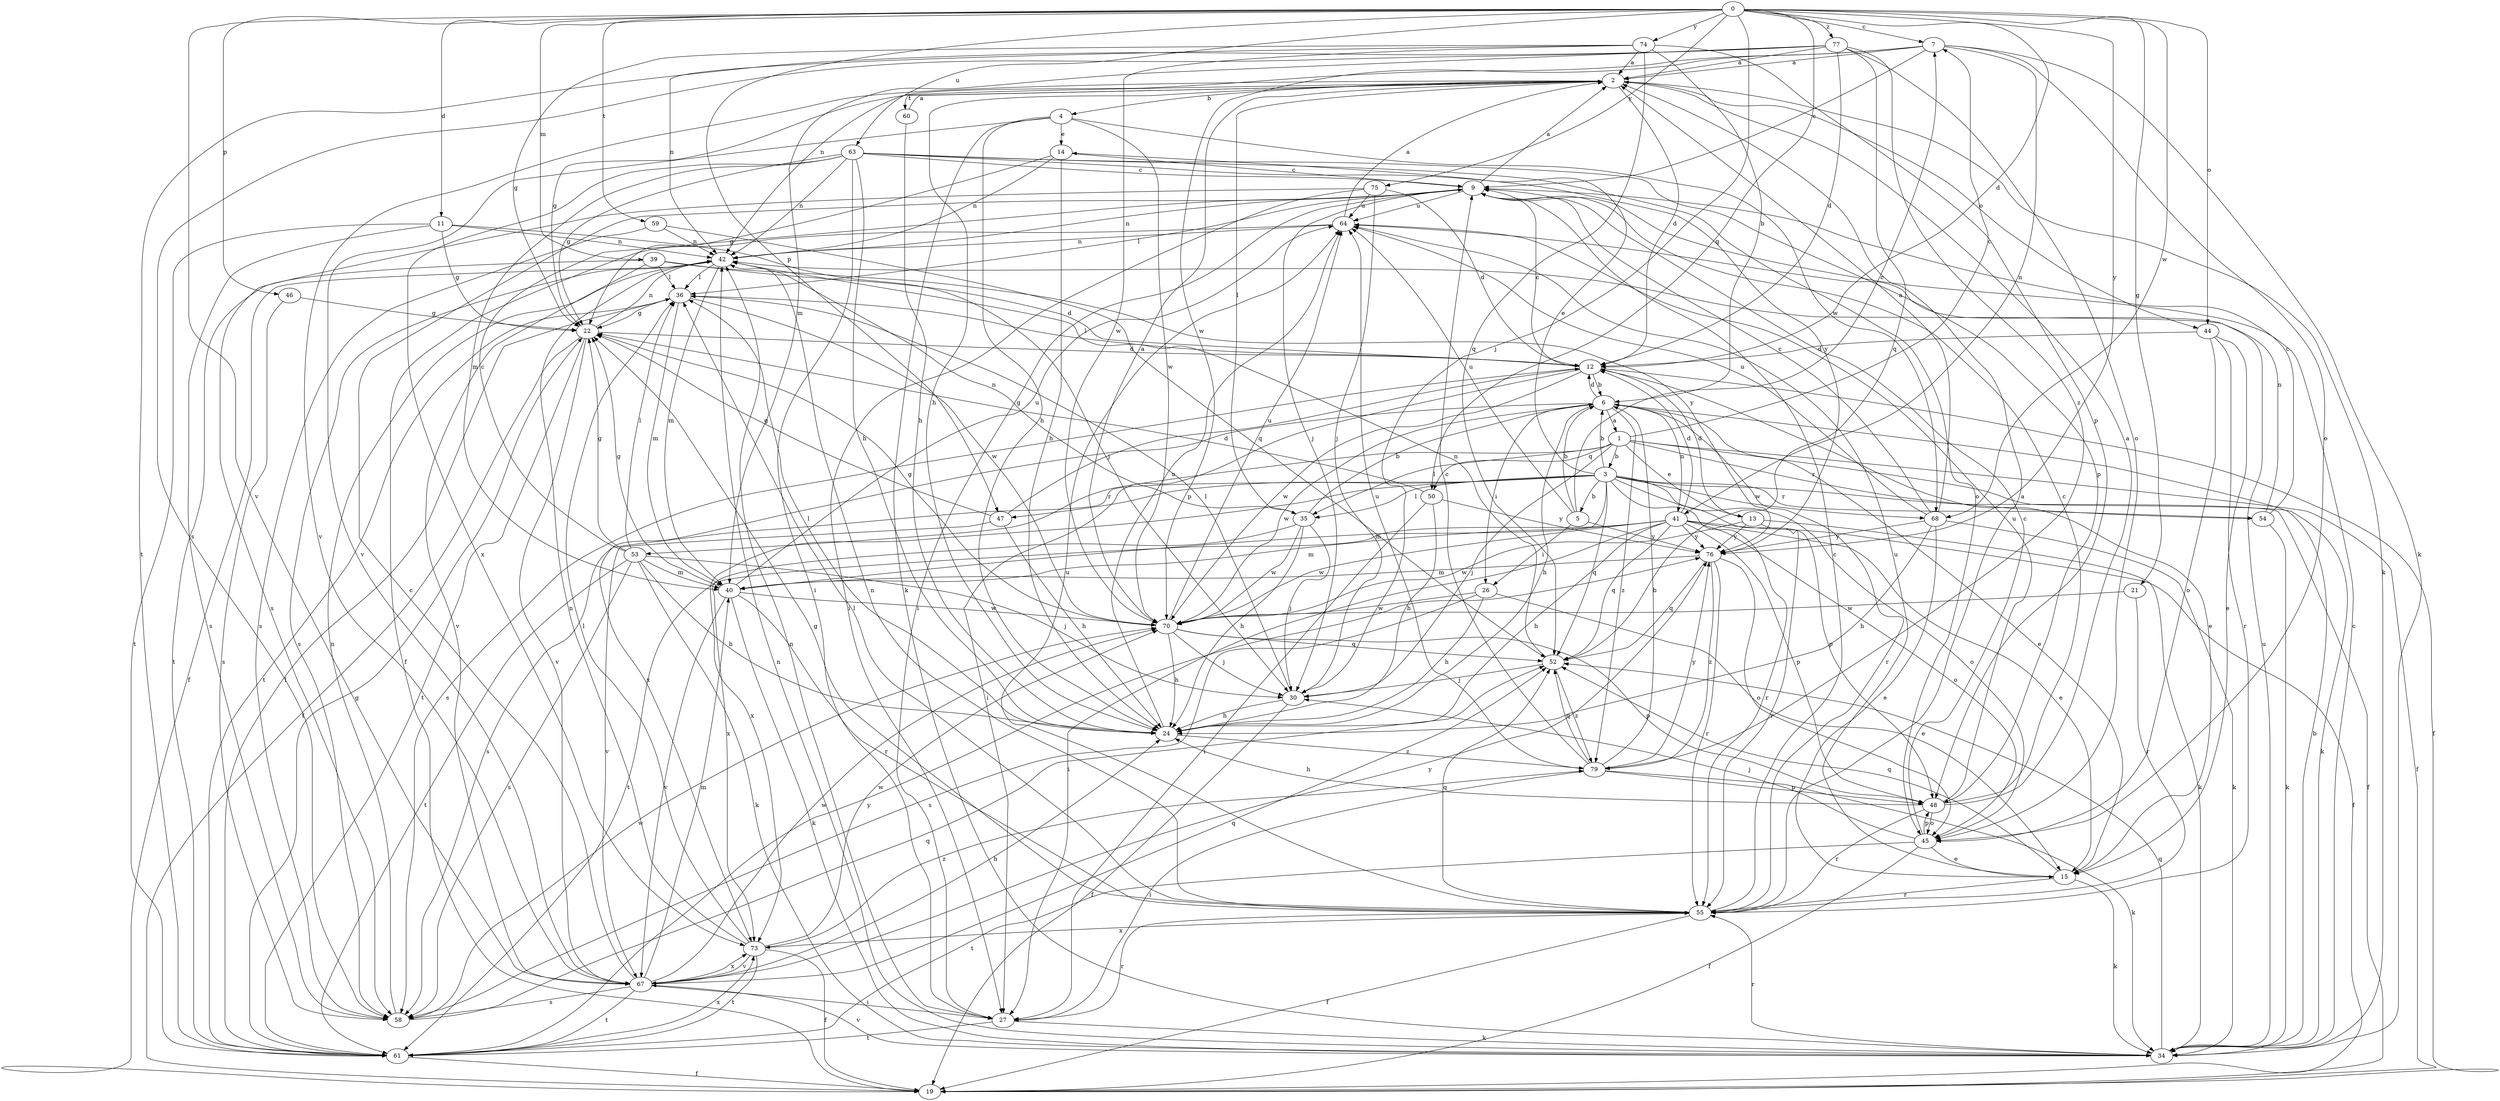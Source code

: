 strict digraph  {
0;
1;
2;
3;
4;
5;
6;
7;
9;
11;
12;
13;
14;
15;
19;
21;
22;
24;
26;
27;
30;
34;
35;
36;
39;
40;
41;
42;
44;
45;
46;
47;
48;
50;
52;
53;
54;
55;
58;
59;
60;
61;
63;
64;
67;
68;
70;
73;
74;
75;
76;
77;
79;
0 -> 7  [label=c];
0 -> 11  [label=d];
0 -> 12  [label=d];
0 -> 21  [label=g];
0 -> 30  [label=j];
0 -> 39  [label=m];
0 -> 44  [label=o];
0 -> 46  [label=p];
0 -> 47  [label=p];
0 -> 50  [label=q];
0 -> 59  [label=t];
0 -> 63  [label=u];
0 -> 67  [label=v];
0 -> 68  [label=w];
0 -> 74  [label=y];
0 -> 75  [label=y];
0 -> 76  [label=y];
0 -> 77  [label=z];
1 -> 3  [label=b];
1 -> 7  [label=c];
1 -> 13  [label=e];
1 -> 19  [label=f];
1 -> 30  [label=j];
1 -> 34  [label=k];
1 -> 35  [label=l];
1 -> 50  [label=q];
1 -> 53  [label=r];
1 -> 54  [label=r];
2 -> 4  [label=b];
2 -> 12  [label=d];
2 -> 22  [label=g];
2 -> 24  [label=h];
2 -> 34  [label=k];
2 -> 35  [label=l];
2 -> 44  [label=o];
2 -> 60  [label=t];
2 -> 67  [label=v];
3 -> 5  [label=b];
3 -> 6  [label=b];
3 -> 14  [label=e];
3 -> 19  [label=f];
3 -> 35  [label=l];
3 -> 40  [label=m];
3 -> 45  [label=o];
3 -> 47  [label=p];
3 -> 48  [label=p];
3 -> 52  [label=q];
3 -> 54  [label=r];
3 -> 55  [label=r];
3 -> 58  [label=s];
3 -> 68  [label=w];
3 -> 73  [label=x];
4 -> 14  [label=e];
4 -> 24  [label=h];
4 -> 34  [label=k];
4 -> 67  [label=v];
4 -> 68  [label=w];
4 -> 70  [label=w];
5 -> 6  [label=b];
5 -> 7  [label=c];
5 -> 26  [label=i];
5 -> 64  [label=u];
5 -> 76  [label=y];
6 -> 1  [label=a];
6 -> 12  [label=d];
6 -> 15  [label=e];
6 -> 24  [label=h];
6 -> 26  [label=i];
6 -> 41  [label=n];
6 -> 55  [label=r];
6 -> 70  [label=w];
6 -> 73  [label=x];
6 -> 79  [label=z];
7 -> 2  [label=a];
7 -> 9  [label=c];
7 -> 34  [label=k];
7 -> 41  [label=n];
7 -> 42  [label=n];
7 -> 45  [label=o];
7 -> 70  [label=w];
9 -> 2  [label=a];
9 -> 27  [label=i];
9 -> 30  [label=j];
9 -> 36  [label=l];
9 -> 42  [label=n];
9 -> 64  [label=u];
11 -> 22  [label=g];
11 -> 30  [label=j];
11 -> 42  [label=n];
11 -> 58  [label=s];
11 -> 61  [label=t];
12 -> 6  [label=b];
12 -> 9  [label=c];
12 -> 15  [label=e];
12 -> 19  [label=f];
12 -> 27  [label=i];
12 -> 36  [label=l];
12 -> 58  [label=s];
12 -> 70  [label=w];
13 -> 12  [label=d];
13 -> 34  [label=k];
13 -> 55  [label=r];
13 -> 70  [label=w];
13 -> 76  [label=y];
14 -> 9  [label=c];
14 -> 22  [label=g];
14 -> 24  [label=h];
14 -> 42  [label=n];
15 -> 34  [label=k];
15 -> 52  [label=q];
15 -> 55  [label=r];
15 -> 64  [label=u];
21 -> 55  [label=r];
21 -> 70  [label=w];
22 -> 12  [label=d];
22 -> 19  [label=f];
22 -> 42  [label=n];
22 -> 61  [label=t];
22 -> 67  [label=v];
24 -> 36  [label=l];
24 -> 64  [label=u];
24 -> 79  [label=z];
26 -> 15  [label=e];
26 -> 24  [label=h];
26 -> 58  [label=s];
26 -> 70  [label=w];
27 -> 34  [label=k];
27 -> 42  [label=n];
27 -> 55  [label=r];
27 -> 61  [label=t];
30 -> 19  [label=f];
30 -> 24  [label=h];
30 -> 36  [label=l];
34 -> 6  [label=b];
34 -> 9  [label=c];
34 -> 42  [label=n];
34 -> 52  [label=q];
34 -> 55  [label=r];
34 -> 64  [label=u];
34 -> 67  [label=v];
35 -> 6  [label=b];
35 -> 24  [label=h];
35 -> 30  [label=j];
35 -> 42  [label=n];
35 -> 70  [label=w];
35 -> 73  [label=x];
36 -> 22  [label=g];
36 -> 40  [label=m];
36 -> 61  [label=t];
36 -> 70  [label=w];
39 -> 12  [label=d];
39 -> 36  [label=l];
39 -> 61  [label=t];
39 -> 67  [label=v];
39 -> 76  [label=y];
40 -> 22  [label=g];
40 -> 34  [label=k];
40 -> 55  [label=r];
40 -> 64  [label=u];
40 -> 67  [label=v];
40 -> 70  [label=w];
41 -> 12  [label=d];
41 -> 15  [label=e];
41 -> 19  [label=f];
41 -> 24  [label=h];
41 -> 27  [label=i];
41 -> 40  [label=m];
41 -> 45  [label=o];
41 -> 48  [label=p];
41 -> 52  [label=q];
41 -> 61  [label=t];
41 -> 70  [label=w];
41 -> 76  [label=y];
42 -> 19  [label=f];
42 -> 36  [label=l];
42 -> 40  [label=m];
42 -> 58  [label=s];
44 -> 12  [label=d];
44 -> 15  [label=e];
44 -> 45  [label=o];
44 -> 55  [label=r];
45 -> 9  [label=c];
45 -> 15  [label=e];
45 -> 19  [label=f];
45 -> 30  [label=j];
45 -> 48  [label=p];
45 -> 61  [label=t];
46 -> 22  [label=g];
46 -> 58  [label=s];
47 -> 12  [label=d];
47 -> 22  [label=g];
47 -> 24  [label=h];
47 -> 67  [label=v];
48 -> 2  [label=a];
48 -> 9  [label=c];
48 -> 24  [label=h];
48 -> 45  [label=o];
48 -> 55  [label=r];
48 -> 64  [label=u];
50 -> 22  [label=g];
50 -> 24  [label=h];
50 -> 27  [label=i];
50 -> 76  [label=y];
52 -> 30  [label=j];
52 -> 42  [label=n];
52 -> 79  [label=z];
53 -> 9  [label=c];
53 -> 22  [label=g];
53 -> 24  [label=h];
53 -> 30  [label=j];
53 -> 34  [label=k];
53 -> 36  [label=l];
53 -> 40  [label=m];
53 -> 58  [label=s];
53 -> 61  [label=t];
54 -> 9  [label=c];
54 -> 34  [label=k];
54 -> 42  [label=n];
55 -> 2  [label=a];
55 -> 9  [label=c];
55 -> 19  [label=f];
55 -> 22  [label=g];
55 -> 36  [label=l];
55 -> 42  [label=n];
55 -> 52  [label=q];
55 -> 64  [label=u];
55 -> 73  [label=x];
58 -> 42  [label=n];
58 -> 52  [label=q];
58 -> 70  [label=w];
59 -> 42  [label=n];
59 -> 52  [label=q];
59 -> 58  [label=s];
60 -> 2  [label=a];
60 -> 24  [label=h];
61 -> 19  [label=f];
61 -> 22  [label=g];
61 -> 36  [label=l];
61 -> 73  [label=x];
61 -> 76  [label=y];
63 -> 9  [label=c];
63 -> 22  [label=g];
63 -> 24  [label=h];
63 -> 27  [label=i];
63 -> 40  [label=m];
63 -> 42  [label=n];
63 -> 45  [label=o];
63 -> 48  [label=p];
63 -> 73  [label=x];
63 -> 76  [label=y];
64 -> 2  [label=a];
64 -> 19  [label=f];
64 -> 42  [label=n];
67 -> 9  [label=c];
67 -> 24  [label=h];
67 -> 27  [label=i];
67 -> 40  [label=m];
67 -> 52  [label=q];
67 -> 58  [label=s];
67 -> 61  [label=t];
67 -> 70  [label=w];
67 -> 73  [label=x];
67 -> 76  [label=y];
68 -> 2  [label=a];
68 -> 9  [label=c];
68 -> 15  [label=e];
68 -> 24  [label=h];
68 -> 34  [label=k];
68 -> 64  [label=u];
68 -> 76  [label=y];
70 -> 2  [label=a];
70 -> 22  [label=g];
70 -> 24  [label=h];
70 -> 30  [label=j];
70 -> 48  [label=p];
70 -> 52  [label=q];
70 -> 64  [label=u];
73 -> 19  [label=f];
73 -> 36  [label=l];
73 -> 42  [label=n];
73 -> 61  [label=t];
73 -> 67  [label=v];
73 -> 70  [label=w];
73 -> 79  [label=z];
74 -> 2  [label=a];
74 -> 6  [label=b];
74 -> 22  [label=g];
74 -> 42  [label=n];
74 -> 48  [label=p];
74 -> 52  [label=q];
74 -> 70  [label=w];
75 -> 12  [label=d];
75 -> 27  [label=i];
75 -> 30  [label=j];
75 -> 58  [label=s];
75 -> 64  [label=u];
76 -> 40  [label=m];
76 -> 45  [label=o];
76 -> 52  [label=q];
76 -> 55  [label=r];
76 -> 79  [label=z];
77 -> 2  [label=a];
77 -> 12  [label=d];
77 -> 40  [label=m];
77 -> 45  [label=o];
77 -> 52  [label=q];
77 -> 58  [label=s];
77 -> 61  [label=t];
77 -> 79  [label=z];
79 -> 6  [label=b];
79 -> 9  [label=c];
79 -> 27  [label=i];
79 -> 34  [label=k];
79 -> 48  [label=p];
79 -> 52  [label=q];
79 -> 64  [label=u];
79 -> 76  [label=y];
}
